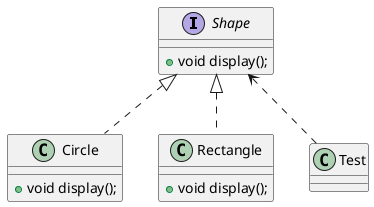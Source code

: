 @startuml

interface Shape {
    +void display();
}
class Circle {
    +void display();
}
class Rectangle {
    +void display();
}

Shape <|.. Circle
Shape <|.. Rectangle

Shape <.. Test

@enduml